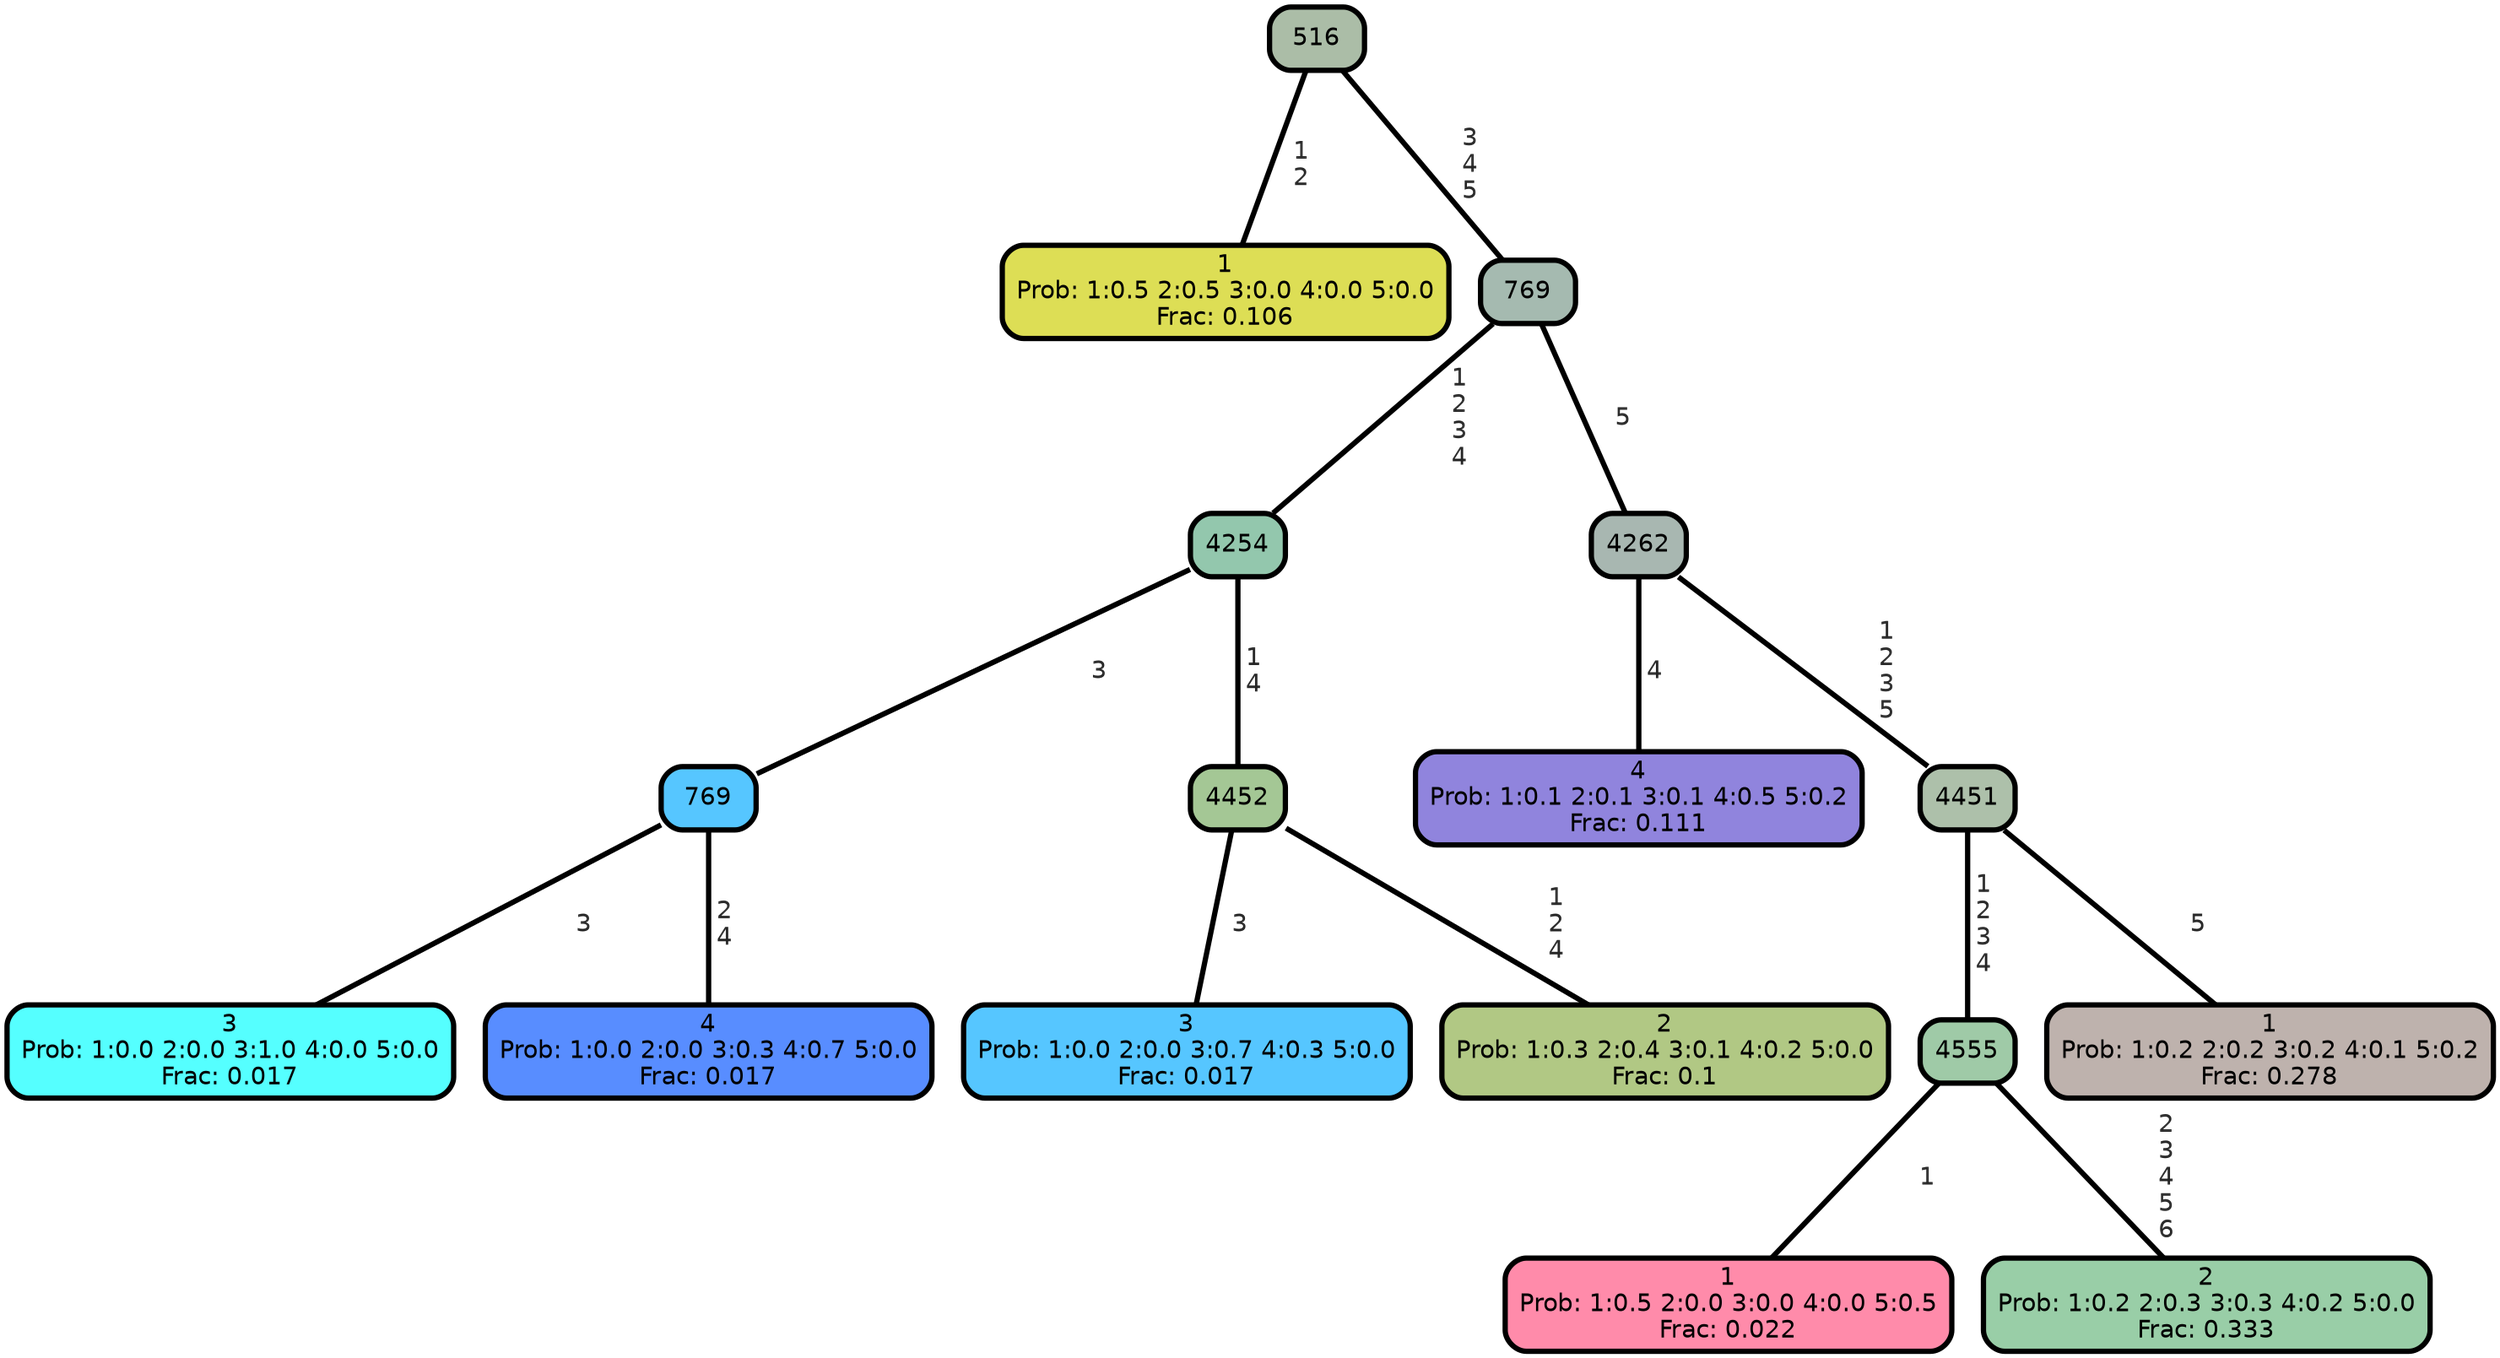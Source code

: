 graph Tree {
node [shape=box, style="filled, rounded",color="black",penwidth="3",fontcolor="black",                 fontname=helvetica] ;
graph [ranksep="0 equally", splines=straight,                 bgcolor=transparent, dpi=200] ;
edge [fontname=helvetica, fontweight=bold,fontcolor=grey14,color=black] ;
0 [label="1
Prob: 1:0.5 2:0.5 3:0.0 4:0.0 5:0.0
Frac: 0.106", fillcolor="#ddde55"] ;
1 [label="516", fillcolor="#abbda7"] ;
2 [label="3
Prob: 1:0.0 2:0.0 3:1.0 4:0.0 5:0.0
Frac: 0.017", fillcolor="#55ffff"] ;
3 [label="769", fillcolor="#56c6ff"] ;
4 [label="4
Prob: 1:0.0 2:0.0 3:0.3 4:0.7 5:0.0
Frac: 0.017", fillcolor="#588dff"] ;
5 [label="4254", fillcolor="#93c7ad"] ;
6 [label="3
Prob: 1:0.0 2:0.0 3:0.7 4:0.3 5:0.0
Frac: 0.017", fillcolor="#56c6ff"] ;
7 [label="4452", fillcolor="#a4c795"] ;
8 [label="2
Prob: 1:0.3 2:0.4 3:0.1 4:0.2 5:0.0
Frac: 0.1", fillcolor="#b1c884"] ;
9 [label="769", fillcolor="#a5bab0"] ;
10 [label="4
Prob: 1:0.1 2:0.1 3:0.1 4:0.5 5:0.2
Frac: 0.111", fillcolor="#9084dd"] ;
11 [label="4262", fillcolor="#a8b7b1"] ;
12 [label="1
Prob: 1:0.5 2:0.0 3:0.0 4:0.0 5:0.5
Frac: 0.022", fillcolor="#ff8baa"] ;
13 [label="4555", fillcolor="#9fcaa7"] ;
14 [label="2
Prob: 1:0.2 2:0.3 3:0.3 4:0.2 5:0.0
Frac: 0.333", fillcolor="#99cea7"] ;
15 [label="4451", fillcolor="#adc0aa"] ;
16 [label="1
Prob: 1:0.2 2:0.2 3:0.2 4:0.1 5:0.2
Frac: 0.278", fillcolor="#beb2ad"] ;
1 -- 0 [label=" 1\n 2",penwidth=3] ;
1 -- 9 [label=" 3\n 4\n 5",penwidth=3] ;
3 -- 2 [label=" 3",penwidth=3] ;
3 -- 4 [label=" 2\n 4",penwidth=3] ;
5 -- 3 [label=" 3",penwidth=3] ;
5 -- 7 [label=" 1\n 4",penwidth=3] ;
7 -- 6 [label=" 3",penwidth=3] ;
7 -- 8 [label=" 1\n 2\n 4",penwidth=3] ;
9 -- 5 [label=" 1\n 2\n 3\n 4",penwidth=3] ;
9 -- 11 [label=" 5",penwidth=3] ;
11 -- 10 [label=" 4",penwidth=3] ;
11 -- 15 [label=" 1\n 2\n 3\n 5",penwidth=3] ;
13 -- 12 [label=" 1",penwidth=3] ;
13 -- 14 [label=" 2\n 3\n 4\n 5\n 6",penwidth=3] ;
15 -- 13 [label=" 1\n 2\n 3\n 4",penwidth=3] ;
15 -- 16 [label=" 5",penwidth=3] ;
{rank = same;}}